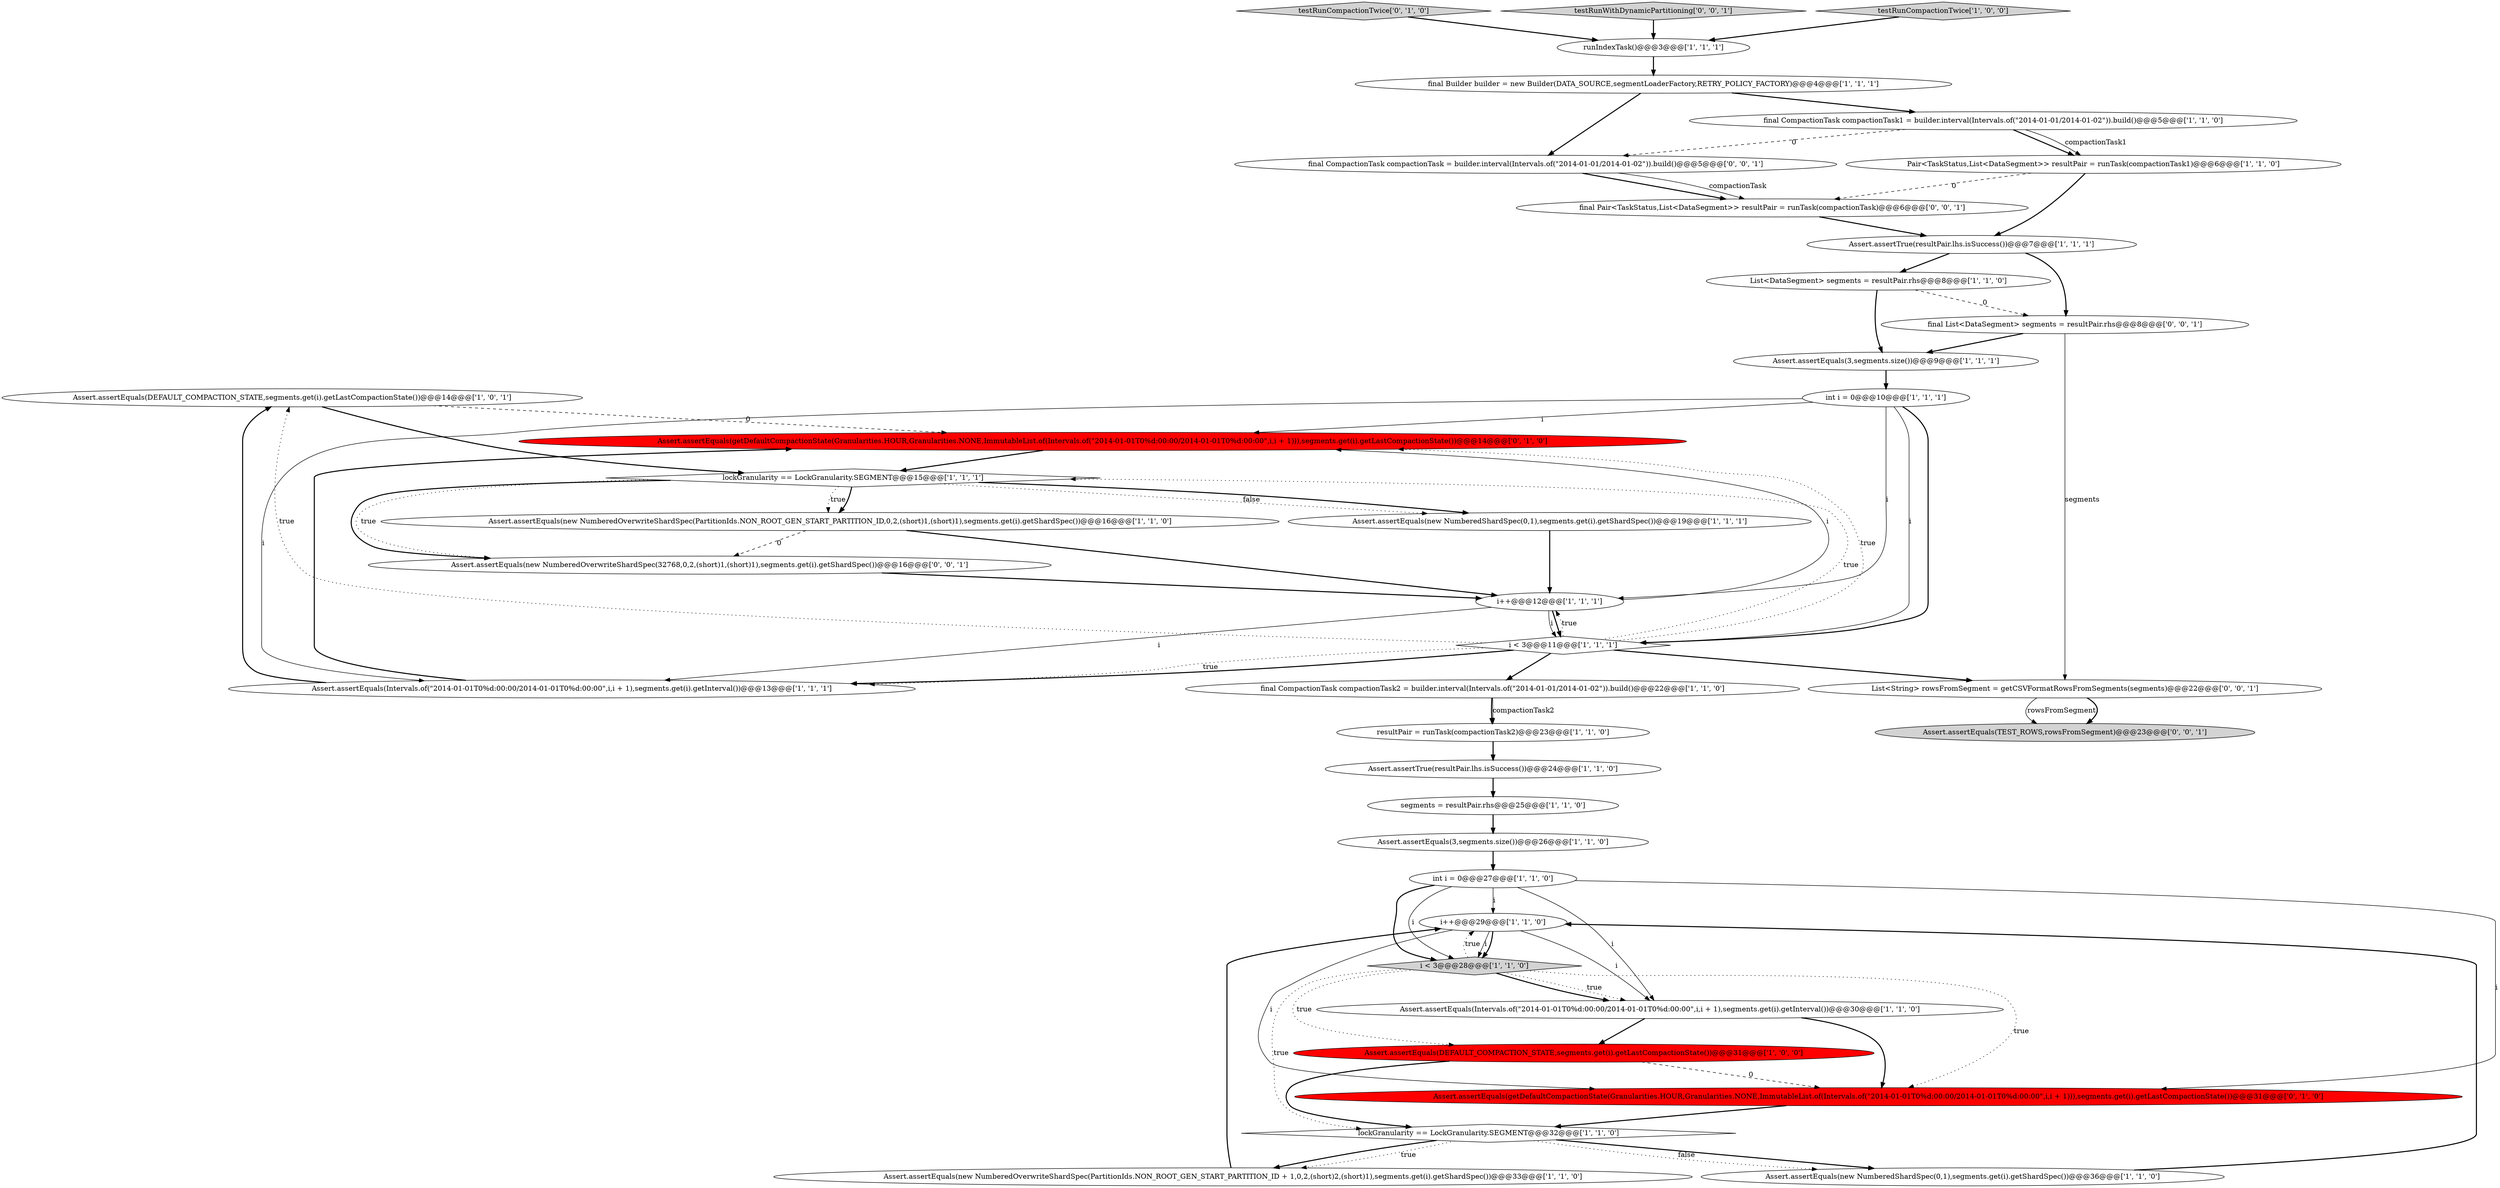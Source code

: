digraph {
21 [style = filled, label = "Assert.assertEquals(DEFAULT_COMPACTION_STATE,segments.get(i).getLastCompactionState())@@@14@@@['1', '0', '1']", fillcolor = white, shape = ellipse image = "AAA0AAABBB1BBB"];
7 [style = filled, label = "int i = 0@@@10@@@['1', '1', '1']", fillcolor = white, shape = ellipse image = "AAA0AAABBB1BBB"];
36 [style = filled, label = "Assert.assertEquals(TEST_ROWS,rowsFromSegment)@@@23@@@['0', '0', '1']", fillcolor = lightgray, shape = ellipse image = "AAA0AAABBB3BBB"];
3 [style = filled, label = "i++@@@29@@@['1', '1', '0']", fillcolor = white, shape = ellipse image = "AAA0AAABBB1BBB"];
14 [style = filled, label = "Assert.assertEquals(3,segments.size())@@@9@@@['1', '1', '1']", fillcolor = white, shape = ellipse image = "AAA0AAABBB1BBB"];
16 [style = filled, label = "runIndexTask()@@@3@@@['1', '1', '1']", fillcolor = white, shape = ellipse image = "AAA0AAABBB1BBB"];
29 [style = filled, label = "testRunCompactionTwice['0', '1', '0']", fillcolor = lightgray, shape = diamond image = "AAA0AAABBB2BBB"];
31 [style = filled, label = "Assert.assertEquals(getDefaultCompactionState(Granularities.HOUR,Granularities.NONE,ImmutableList.of(Intervals.of(\"2014-01-01T0%d:00:00/2014-01-01T0%d:00:00\",i,i + 1))),segments.get(i).getLastCompactionState())@@@14@@@['0', '1', '0']", fillcolor = red, shape = ellipse image = "AAA1AAABBB2BBB"];
26 [style = filled, label = "final Builder builder = new Builder(DATA_SOURCE,segmentLoaderFactory,RETRY_POLICY_FACTORY)@@@4@@@['1', '1', '1']", fillcolor = white, shape = ellipse image = "AAA0AAABBB1BBB"];
6 [style = filled, label = "List<DataSegment> segments = resultPair.rhs@@@8@@@['1', '1', '0']", fillcolor = white, shape = ellipse image = "AAA0AAABBB1BBB"];
10 [style = filled, label = "i < 3@@@11@@@['1', '1', '1']", fillcolor = white, shape = diamond image = "AAA0AAABBB1BBB"];
33 [style = filled, label = "final Pair<TaskStatus,List<DataSegment>> resultPair = runTask(compactionTask)@@@6@@@['0', '0', '1']", fillcolor = white, shape = ellipse image = "AAA0AAABBB3BBB"];
13 [style = filled, label = "i++@@@12@@@['1', '1', '1']", fillcolor = white, shape = ellipse image = "AAA0AAABBB1BBB"];
27 [style = filled, label = "Assert.assertEquals(Intervals.of(\"2014-01-01T0%d:00:00/2014-01-01T0%d:00:00\",i,i + 1),segments.get(i).getInterval())@@@13@@@['1', '1', '1']", fillcolor = white, shape = ellipse image = "AAA0AAABBB1BBB"];
24 [style = filled, label = "Assert.assertEquals(new NumberedOverwriteShardSpec(PartitionIds.NON_ROOT_GEN_START_PARTITION_ID,0,2,(short)1,(short)1),segments.get(i).getShardSpec())@@@16@@@['1', '1', '0']", fillcolor = white, shape = ellipse image = "AAA0AAABBB1BBB"];
34 [style = filled, label = "final List<DataSegment> segments = resultPair.rhs@@@8@@@['0', '0', '1']", fillcolor = white, shape = ellipse image = "AAA0AAABBB3BBB"];
0 [style = filled, label = "lockGranularity == LockGranularity.SEGMENT@@@15@@@['1', '1', '1']", fillcolor = white, shape = diamond image = "AAA0AAABBB1BBB"];
28 [style = filled, label = "resultPair = runTask(compactionTask2)@@@23@@@['1', '1', '0']", fillcolor = white, shape = ellipse image = "AAA0AAABBB1BBB"];
32 [style = filled, label = "testRunWithDynamicPartitioning['0', '0', '1']", fillcolor = lightgray, shape = diamond image = "AAA0AAABBB3BBB"];
1 [style = filled, label = "Assert.assertTrue(resultPair.lhs.isSuccess())@@@24@@@['1', '1', '0']", fillcolor = white, shape = ellipse image = "AAA0AAABBB1BBB"];
20 [style = filled, label = "Assert.assertEquals(new NumberedShardSpec(0,1),segments.get(i).getShardSpec())@@@19@@@['1', '1', '1']", fillcolor = white, shape = ellipse image = "AAA0AAABBB1BBB"];
12 [style = filled, label = "Assert.assertTrue(resultPair.lhs.isSuccess())@@@7@@@['1', '1', '1']", fillcolor = white, shape = ellipse image = "AAA0AAABBB1BBB"];
38 [style = filled, label = "final CompactionTask compactionTask = builder.interval(Intervals.of(\"2014-01-01/2014-01-02\")).build()@@@5@@@['0', '0', '1']", fillcolor = white, shape = ellipse image = "AAA0AAABBB3BBB"];
30 [style = filled, label = "Assert.assertEquals(getDefaultCompactionState(Granularities.HOUR,Granularities.NONE,ImmutableList.of(Intervals.of(\"2014-01-01T0%d:00:00/2014-01-01T0%d:00:00\",i,i + 1))),segments.get(i).getLastCompactionState())@@@31@@@['0', '1', '0']", fillcolor = red, shape = ellipse image = "AAA1AAABBB2BBB"];
19 [style = filled, label = "Assert.assertEquals(Intervals.of(\"2014-01-01T0%d:00:00/2014-01-01T0%d:00:00\",i,i + 1),segments.get(i).getInterval())@@@30@@@['1', '1', '0']", fillcolor = white, shape = ellipse image = "AAA0AAABBB1BBB"];
5 [style = filled, label = "Pair<TaskStatus,List<DataSegment>> resultPair = runTask(compactionTask1)@@@6@@@['1', '1', '0']", fillcolor = white, shape = ellipse image = "AAA0AAABBB1BBB"];
35 [style = filled, label = "List<String> rowsFromSegment = getCSVFormatRowsFromSegments(segments)@@@22@@@['0', '0', '1']", fillcolor = white, shape = ellipse image = "AAA0AAABBB3BBB"];
8 [style = filled, label = "Assert.assertEquals(DEFAULT_COMPACTION_STATE,segments.get(i).getLastCompactionState())@@@31@@@['1', '0', '0']", fillcolor = red, shape = ellipse image = "AAA1AAABBB1BBB"];
15 [style = filled, label = "i < 3@@@28@@@['1', '1', '0']", fillcolor = lightgray, shape = diamond image = "AAA0AAABBB1BBB"];
4 [style = filled, label = "Assert.assertEquals(new NumberedShardSpec(0,1),segments.get(i).getShardSpec())@@@36@@@['1', '1', '0']", fillcolor = white, shape = ellipse image = "AAA0AAABBB1BBB"];
22 [style = filled, label = "Assert.assertEquals(3,segments.size())@@@26@@@['1', '1', '0']", fillcolor = white, shape = ellipse image = "AAA0AAABBB1BBB"];
25 [style = filled, label = "final CompactionTask compactionTask2 = builder.interval(Intervals.of(\"2014-01-01/2014-01-02\")).build()@@@22@@@['1', '1', '0']", fillcolor = white, shape = ellipse image = "AAA0AAABBB1BBB"];
18 [style = filled, label = "final CompactionTask compactionTask1 = builder.interval(Intervals.of(\"2014-01-01/2014-01-02\")).build()@@@5@@@['1', '1', '0']", fillcolor = white, shape = ellipse image = "AAA0AAABBB1BBB"];
11 [style = filled, label = "lockGranularity == LockGranularity.SEGMENT@@@32@@@['1', '1', '0']", fillcolor = white, shape = diamond image = "AAA0AAABBB1BBB"];
37 [style = filled, label = "Assert.assertEquals(new NumberedOverwriteShardSpec(32768,0,2,(short)1,(short)1),segments.get(i).getShardSpec())@@@16@@@['0', '0', '1']", fillcolor = white, shape = ellipse image = "AAA0AAABBB3BBB"];
17 [style = filled, label = "segments = resultPair.rhs@@@25@@@['1', '1', '0']", fillcolor = white, shape = ellipse image = "AAA0AAABBB1BBB"];
2 [style = filled, label = "int i = 0@@@27@@@['1', '1', '0']", fillcolor = white, shape = ellipse image = "AAA0AAABBB1BBB"];
9 [style = filled, label = "testRunCompactionTwice['1', '0', '0']", fillcolor = lightgray, shape = diamond image = "AAA0AAABBB1BBB"];
23 [style = filled, label = "Assert.assertEquals(new NumberedOverwriteShardSpec(PartitionIds.NON_ROOT_GEN_START_PARTITION_ID + 1,0,2,(short)2,(short)1),segments.get(i).getShardSpec())@@@33@@@['1', '1', '0']", fillcolor = white, shape = ellipse image = "AAA0AAABBB1BBB"];
13->31 [style = solid, label="i"];
0->20 [style = dotted, label="false"];
10->31 [style = dotted, label="true"];
10->35 [style = bold, label=""];
3->15 [style = solid, label="i"];
6->34 [style = dashed, label="0"];
9->16 [style = bold, label=""];
14->7 [style = bold, label=""];
7->13 [style = solid, label="i"];
15->30 [style = dotted, label="true"];
30->11 [style = bold, label=""];
15->8 [style = dotted, label="true"];
0->24 [style = dotted, label="true"];
0->24 [style = bold, label=""];
2->15 [style = bold, label=""];
8->30 [style = dashed, label="0"];
3->30 [style = solid, label="i"];
8->11 [style = bold, label=""];
4->3 [style = bold, label=""];
25->28 [style = bold, label=""];
21->0 [style = bold, label=""];
2->19 [style = solid, label="i"];
16->26 [style = bold, label=""];
7->31 [style = solid, label="i"];
27->31 [style = bold, label=""];
38->33 [style = solid, label="compactionTask"];
23->3 [style = bold, label=""];
34->35 [style = solid, label="segments"];
2->3 [style = solid, label="i"];
1->17 [style = bold, label=""];
15->3 [style = dotted, label="true"];
10->25 [style = bold, label=""];
0->37 [style = dotted, label="true"];
5->33 [style = dashed, label="0"];
7->27 [style = solid, label="i"];
10->0 [style = dotted, label="true"];
0->20 [style = bold, label=""];
34->14 [style = bold, label=""];
25->28 [style = solid, label="compactionTask2"];
37->13 [style = bold, label=""];
38->33 [style = bold, label=""];
29->16 [style = bold, label=""];
24->13 [style = bold, label=""];
13->10 [style = bold, label=""];
20->13 [style = bold, label=""];
22->2 [style = bold, label=""];
31->0 [style = bold, label=""];
3->19 [style = solid, label="i"];
11->4 [style = bold, label=""];
2->30 [style = solid, label="i"];
33->12 [style = bold, label=""];
32->16 [style = bold, label=""];
15->19 [style = bold, label=""];
7->10 [style = solid, label="i"];
21->31 [style = dashed, label="0"];
13->10 [style = solid, label="i"];
24->37 [style = dashed, label="0"];
10->13 [style = dotted, label="true"];
13->27 [style = solid, label="i"];
15->11 [style = dotted, label="true"];
35->36 [style = solid, label="rowsFromSegment"];
27->21 [style = bold, label=""];
0->37 [style = bold, label=""];
7->10 [style = bold, label=""];
10->27 [style = bold, label=""];
11->23 [style = dotted, label="true"];
12->34 [style = bold, label=""];
3->15 [style = bold, label=""];
28->1 [style = bold, label=""];
17->22 [style = bold, label=""];
12->6 [style = bold, label=""];
18->38 [style = dashed, label="0"];
2->15 [style = solid, label="i"];
19->8 [style = bold, label=""];
6->14 [style = bold, label=""];
26->38 [style = bold, label=""];
11->4 [style = dotted, label="false"];
5->12 [style = bold, label=""];
15->19 [style = dotted, label="true"];
18->5 [style = bold, label=""];
18->5 [style = solid, label="compactionTask1"];
10->27 [style = dotted, label="true"];
35->36 [style = bold, label=""];
10->21 [style = dotted, label="true"];
11->23 [style = bold, label=""];
26->18 [style = bold, label=""];
19->30 [style = bold, label=""];
}
